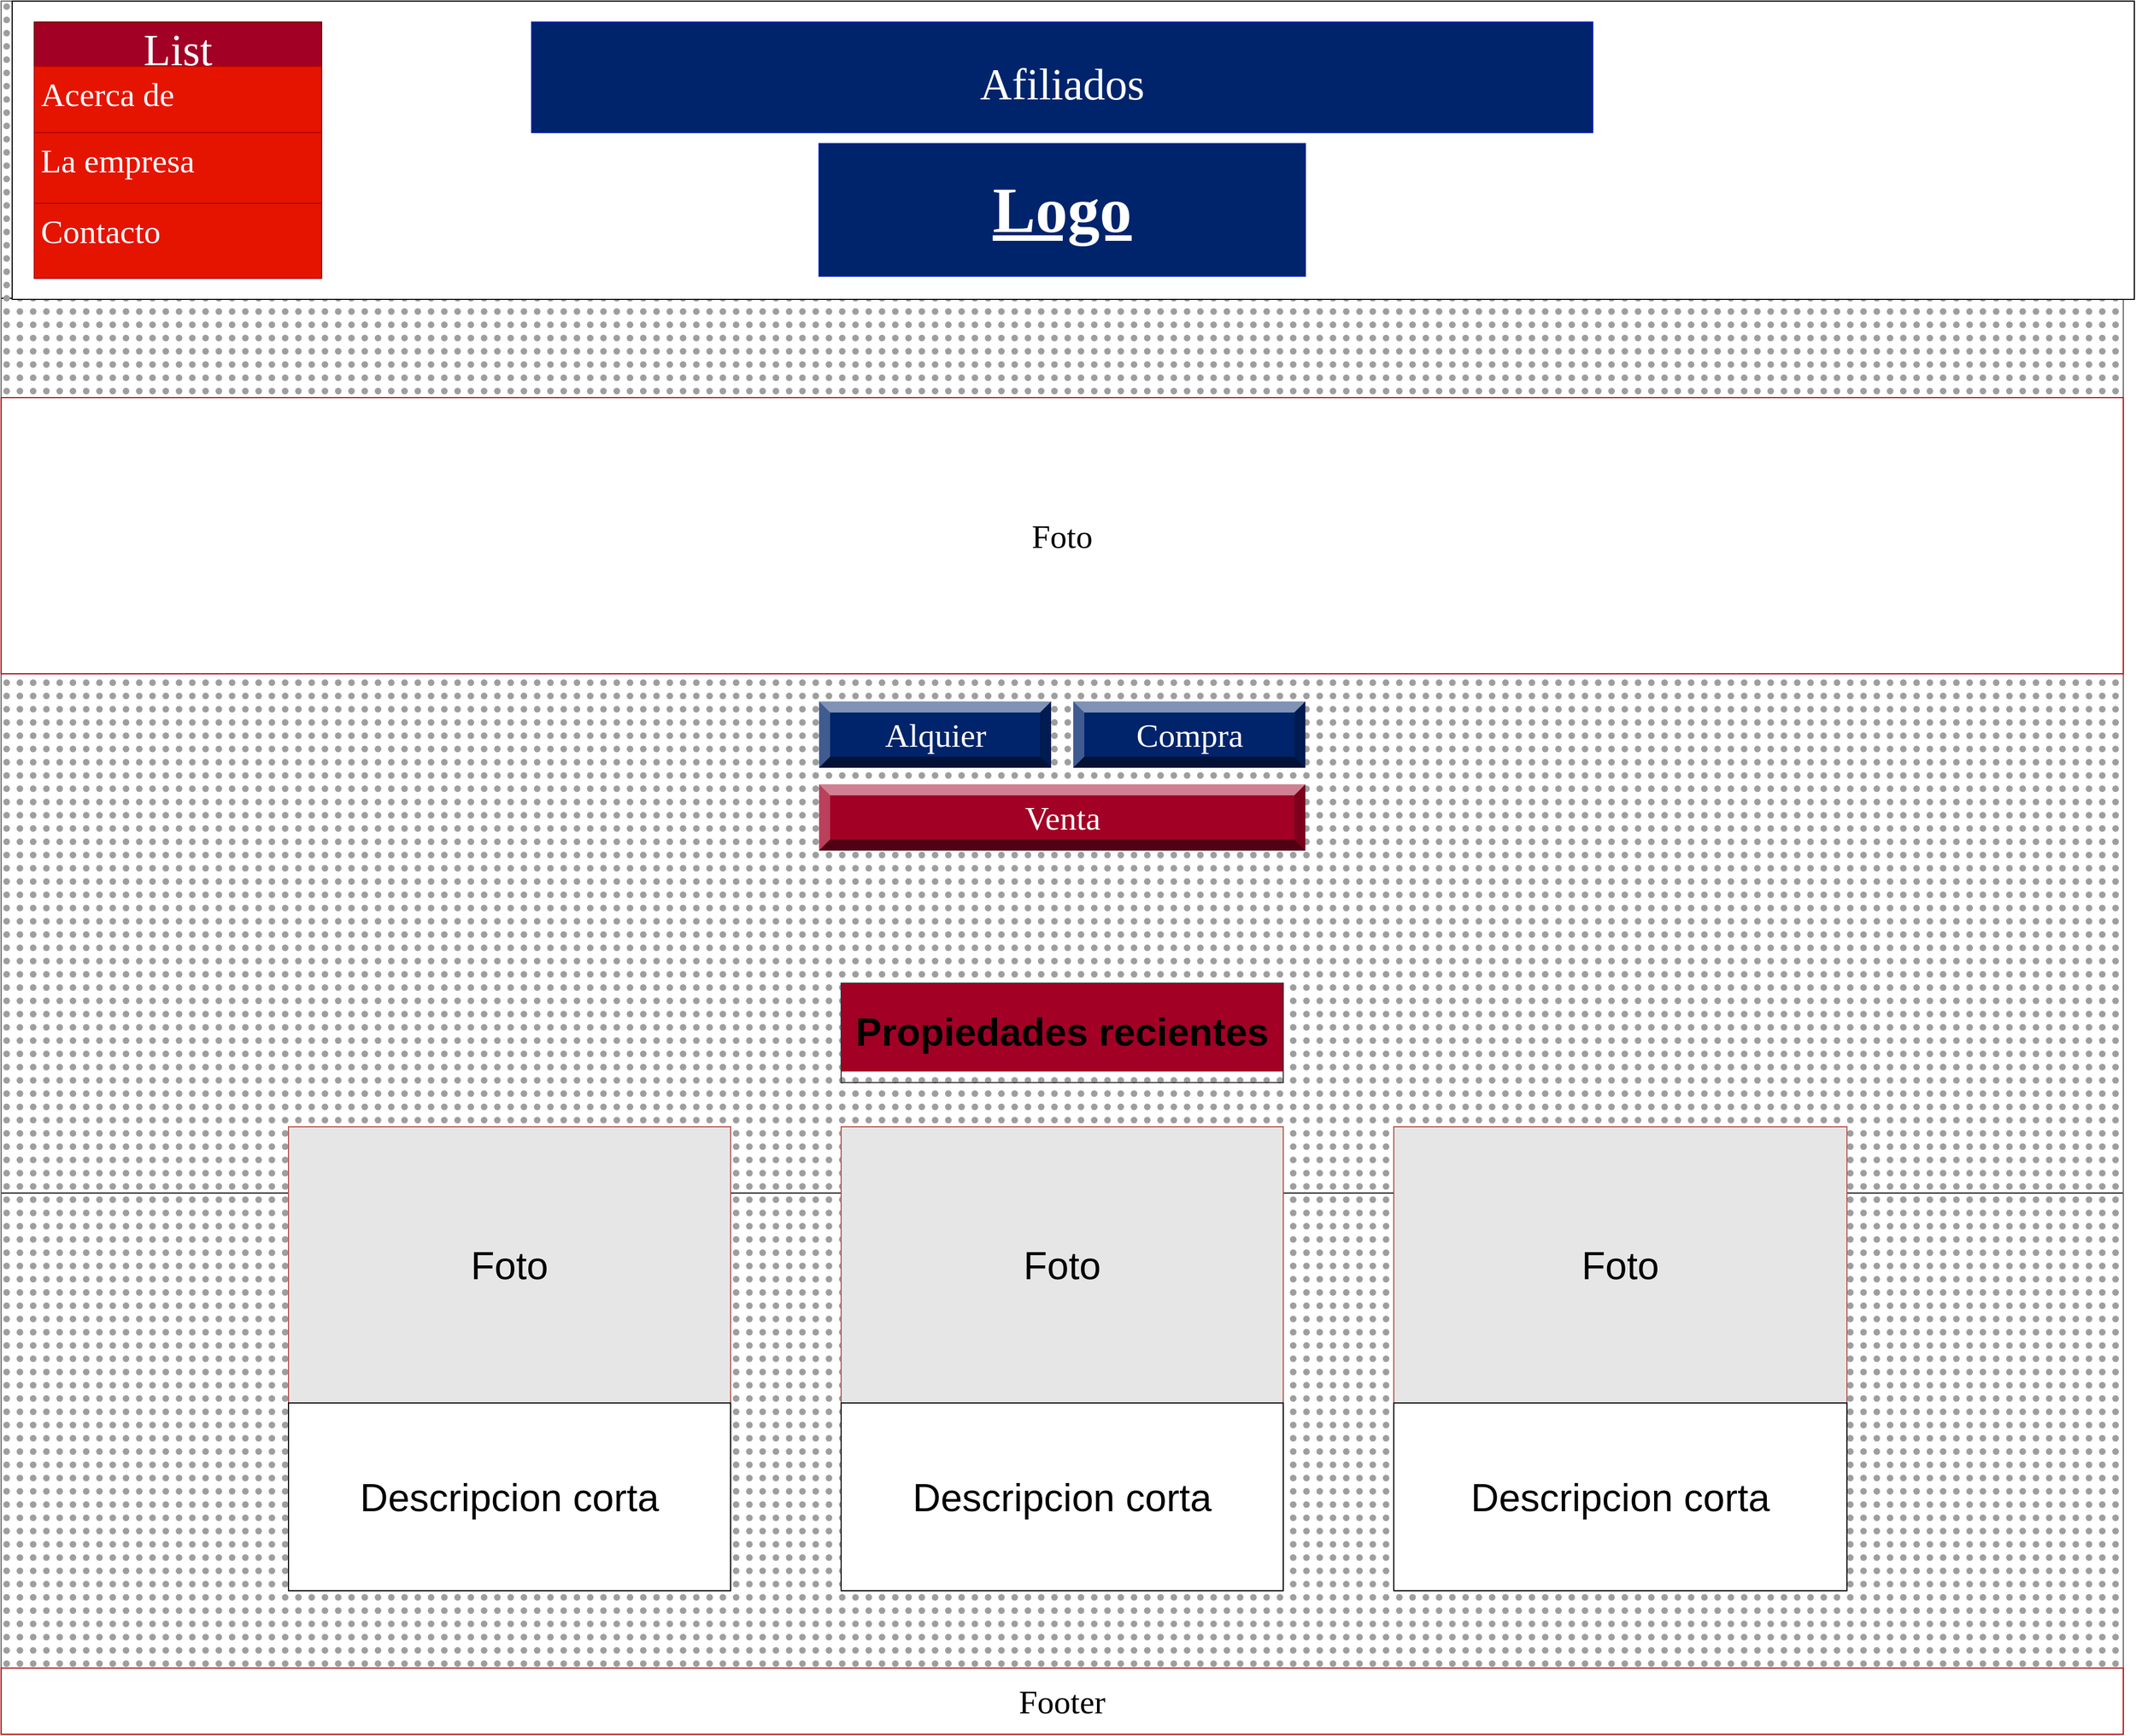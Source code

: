 <mxfile version="20.5.1" type="github">
  <diagram name="Page-1" id="c9db0220-8083-56f3-ca83-edcdcd058819">
    <mxGraphModel dx="4751" dy="1283" grid="1" gridSize="10" guides="1" tooltips="1" connect="1" arrows="1" fold="1" page="1" pageScale="1.5" pageWidth="1600" pageHeight="900" background="#ffffff" math="0" shadow="0">
      <root>
        <mxCell id="0" style=";html=1;" />
        <mxCell id="1" style=";html=1;" parent="0" />
        <mxCell id="Wis09WT77104H0kCQ0BY-11" value="" style="rounded=0;whiteSpace=wrap;html=1;shadow=0;glass=0;sketch=0;fillStyle=solid;strokeColor=default;fontFamily=Times New Roman;fontSize=30;fillColor=default;gradientColor=none;gradientDirection=north;" parent="1" vertex="1">
          <mxGeometry x="-600" y="310" width="1920" height="810" as="geometry" />
        </mxCell>
        <mxCell id="YWLWRJzPZtAssaZeO9F8-3" value="" style="rounded=0;whiteSpace=wrap;html=1;fillColor=#9E9E9E;strokeColor=#666666;gradientColor=none;gradientDirection=north;glass=0;shadow=0;sketch=0;fillStyle=dots;" parent="1" vertex="1">
          <mxGeometry x="-600" y="41" width="1920" height="1520" as="geometry" />
        </mxCell>
        <mxCell id="Wis09WT77104H0kCQ0BY-10" value="" style="rounded=0;whiteSpace=wrap;html=1;shadow=0;glass=0;sketch=0;fontFamily=Times New Roman;fontSize=30;gradientDirection=north;connectable=0;fillColor=#FFFFFF;" parent="1" vertex="1">
          <mxGeometry x="-590" y="41" width="1920" height="270" as="geometry" />
        </mxCell>
        <mxCell id="Wis09WT77104H0kCQ0BY-1" value="&lt;h1 style=&quot;font-size: 58px;&quot; align=&quot;justify&quot;&gt;&lt;u&gt;&lt;font face=&quot;Times New Roman&quot;&gt;Logo&lt;/font&gt;&lt;br&gt;&lt;/u&gt;&lt;/h1&gt;" style="rounded=0;whiteSpace=wrap;html=1;fillColor=#00246B;fontColor=#ffffff;strokeColor=#001DBC;gradientColor=none;" parent="1" vertex="1">
          <mxGeometry x="140" y="170" width="440" height="120" as="geometry" />
        </mxCell>
        <mxCell id="Wis09WT77104H0kCQ0BY-2" value="&lt;font style=&quot;font-size: 40px;&quot;&gt;Afiliados&lt;/font&gt;" style="rounded=0;whiteSpace=wrap;html=1;fontFamily=Times New Roman;fontSize=58;fillColor=#00246B;fontColor=#ffffff;strokeColor=#001DBC;gradientColor=none;" parent="1" vertex="1">
          <mxGeometry x="-120" y="60" width="960" height="100" as="geometry" />
        </mxCell>
        <mxCell id="Wis09WT77104H0kCQ0BY-3" value="List" style="swimlane;fontStyle=0;childLayout=stackLayout;horizontal=1;startSize=40;fillColor=#A20025;horizontalStack=0;resizeParent=1;resizeParentMax=0;resizeLast=0;collapsible=1;marginBottom=0;fontFamily=Times New Roman;fontSize=40;strokeColor=#6F0000;fontColor=#ffffff;" parent="1" vertex="1">
          <mxGeometry x="-570" y="60" width="260" height="232" as="geometry" />
        </mxCell>
        <mxCell id="Wis09WT77104H0kCQ0BY-4" value="Acerca de" style="text;strokeColor=#B20000;fillColor=#e51400;align=left;verticalAlign=top;spacingLeft=4;spacingRight=4;overflow=hidden;rotatable=0;points=[[0,0.5],[1,0.5]];portConstraint=eastwest;fontFamily=Times New Roman;fontSize=30;fontColor=#ffffff;" parent="Wis09WT77104H0kCQ0BY-3" vertex="1">
          <mxGeometry y="40" width="260" height="60" as="geometry" />
        </mxCell>
        <mxCell id="Wis09WT77104H0kCQ0BY-5" value="La empresa" style="text;strokeColor=#B20000;fillColor=#E51400;align=left;verticalAlign=top;spacingLeft=4;spacingRight=4;overflow=hidden;rotatable=0;points=[[0,0.5],[1,0.5]];portConstraint=eastwest;fontFamily=Times New Roman;fontSize=30;fontColor=#ffffff;gradientColor=none;shadow=0;" parent="Wis09WT77104H0kCQ0BY-3" vertex="1">
          <mxGeometry y="100" width="260" height="64" as="geometry" />
        </mxCell>
        <mxCell id="Wis09WT77104H0kCQ0BY-6" value="Contacto" style="text;strokeColor=#B20000;fillColor=#e51400;align=left;verticalAlign=top;spacingLeft=4;spacingRight=4;overflow=hidden;rotatable=0;points=[[0,0.5],[1,0.5]];portConstraint=eastwest;fontFamily=Times New Roman;fontSize=30;fontColor=#ffffff;gradientColor=none;" parent="Wis09WT77104H0kCQ0BY-3" vertex="1">
          <mxGeometry y="164" width="260" height="68" as="geometry" />
        </mxCell>
        <mxCell id="Wis09WT77104H0kCQ0BY-12" value="Alquier" style="labelPosition=center;verticalLabelPosition=middle;align=center;html=1;shape=mxgraph.basic.shaded_button;dx=10;fillColor=#00246B;strokeColor=none;rounded=0;shadow=0;glass=0;sketch=0;fillStyle=solid;fontFamily=Times New Roman;fontSize=30;fontColor=#ffffff;" parent="1" vertex="1">
          <mxGeometry x="140" y="675" width="210" height="60" as="geometry" />
        </mxCell>
        <mxCell id="Wis09WT77104H0kCQ0BY-13" value="Compra" style="labelPosition=center;verticalLabelPosition=middle;align=center;html=1;shape=mxgraph.basic.shaded_button;dx=10;fillColor=#00246B;strokeColor=none;rounded=0;shadow=0;glass=0;sketch=0;fillStyle=solid;fontFamily=Times New Roman;fontSize=30;fontColor=#ffffff;" parent="1" vertex="1">
          <mxGeometry x="370" y="675" width="210" height="60" as="geometry" />
        </mxCell>
        <mxCell id="Wis09WT77104H0kCQ0BY-14" value="Venta" style="labelPosition=center;verticalLabelPosition=middle;align=center;html=1;shape=mxgraph.basic.shaded_button;dx=10;fillColor=#A20025;strokeColor=#6F0000;rounded=0;shadow=0;glass=0;sketch=0;fillStyle=solid;fontFamily=Times New Roman;fontSize=30;fontColor=#ffffff;" parent="1" vertex="1">
          <mxGeometry x="140" y="750" width="440" height="60" as="geometry" />
        </mxCell>
        <mxCell id="Wis09WT77104H0kCQ0BY-18" value="Foto" style="rounded=0;whiteSpace=wrap;html=1;shadow=0;glass=0;sketch=0;fillStyle=auto;strokeColor=#B20000;fontFamily=Times New Roman;fontSize=30;fillColor=default;gradientColor=none;gradientDirection=south;" parent="1" vertex="1">
          <mxGeometry x="-600" y="400" width="1920" height="250" as="geometry" />
        </mxCell>
        <mxCell id="Wis09WT77104H0kCQ0BY-19" value="&lt;div&gt;Footer&lt;/div&gt;" style="rounded=0;whiteSpace=wrap;html=1;shadow=0;glass=0;sketch=0;fillStyle=auto;strokeColor=#B20000;fontFamily=Times New Roman;fontSize=30;fillColor=default;gradientColor=none;gradientDirection=south;" parent="1" vertex="1">
          <mxGeometry x="-600" y="1550" width="1920" height="60" as="geometry" />
        </mxCell>
        <mxCell id="8vznVOSX0afg08rcqgEU-2" value="Propiedades recientes" style="swimlane;swimlaneLine=0;fillColor=#A20025;strokeColor=#36393d;fillStyle=auto;startSize=80;fontSize=35;" vertex="1" parent="1">
          <mxGeometry x="160" y="930" width="400" height="90" as="geometry" />
        </mxCell>
        <mxCell id="8vznVOSX0afg08rcqgEU-4" value="Foto" style="rounded=0;whiteSpace=wrap;html=1;fillStyle=solid;fontSize=35;fillColor=#E6E6E6;strokeColor=#b85450;gradientColor=none;" vertex="1" parent="1">
          <mxGeometry x="-340" y="1060" width="400" height="250" as="geometry" />
        </mxCell>
        <mxCell id="8vznVOSX0afg08rcqgEU-5" value="Foto" style="rounded=0;whiteSpace=wrap;html=1;fillStyle=solid;fontSize=35;fillColor=#E6E6E6;strokeColor=#b85450;gradientColor=none;" vertex="1" parent="1">
          <mxGeometry x="160" y="1060" width="400" height="250" as="geometry" />
        </mxCell>
        <mxCell id="8vznVOSX0afg08rcqgEU-6" value="Foto" style="rounded=0;whiteSpace=wrap;html=1;fillStyle=solid;fontSize=35;fillColor=#E6E6E6;strokeColor=#b85450;gradientColor=none;" vertex="1" parent="1">
          <mxGeometry x="660" y="1060" width="410" height="250" as="geometry" />
        </mxCell>
        <mxCell id="8vznVOSX0afg08rcqgEU-7" value="Descripcion corta" style="rounded=0;whiteSpace=wrap;html=1;fillStyle=solid;strokeColor=default;fontSize=35;fillColor=#FFFFFF;gradientColor=none;" vertex="1" parent="1">
          <mxGeometry x="-340" y="1310" width="400" height="170" as="geometry" />
        </mxCell>
        <mxCell id="8vznVOSX0afg08rcqgEU-8" value="Descripcion corta" style="rounded=0;whiteSpace=wrap;html=1;fillStyle=solid;strokeColor=default;fontSize=35;fillColor=#FFFFFF;gradientColor=none;" vertex="1" parent="1">
          <mxGeometry x="160" y="1310" width="400" height="170" as="geometry" />
        </mxCell>
        <mxCell id="8vznVOSX0afg08rcqgEU-9" value="Descripcion corta" style="rounded=0;whiteSpace=wrap;html=1;fillStyle=solid;strokeColor=default;fontSize=35;fillColor=#FFFFFF;gradientColor=none;" vertex="1" parent="1">
          <mxGeometry x="660" y="1310" width="410" height="170" as="geometry" />
        </mxCell>
      </root>
    </mxGraphModel>
  </diagram>
</mxfile>
